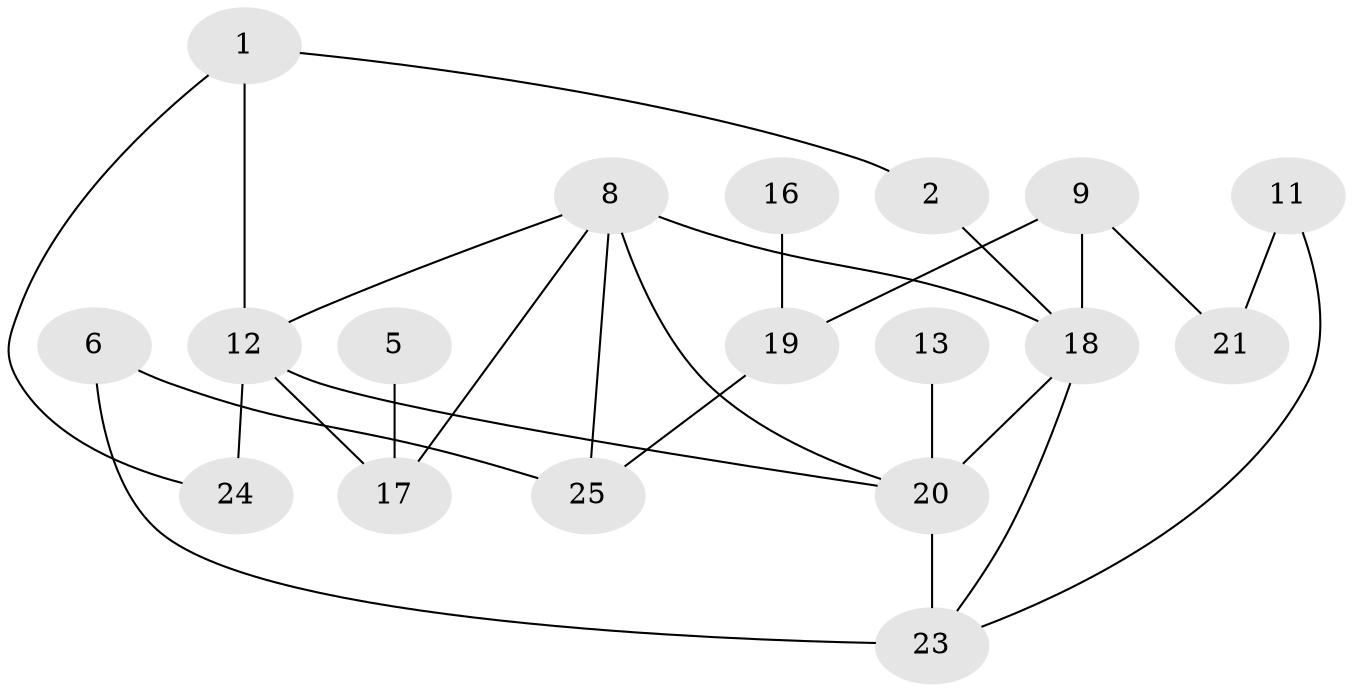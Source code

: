 // original degree distribution, {3: 0.28, 1: 0.18, 2: 0.26, 0: 0.14, 4: 0.12, 5: 0.02}
// Generated by graph-tools (version 1.1) at 2025/49/03/09/25 03:49:05]
// undirected, 18 vertices, 26 edges
graph export_dot {
graph [start="1"]
  node [color=gray90,style=filled];
  1;
  2;
  5;
  6;
  8;
  9;
  11;
  12;
  13;
  16;
  17;
  18;
  19;
  20;
  21;
  23;
  24;
  25;
  1 -- 2 [weight=1.0];
  1 -- 12 [weight=1.0];
  1 -- 24 [weight=1.0];
  2 -- 18 [weight=1.0];
  5 -- 17 [weight=1.0];
  6 -- 23 [weight=1.0];
  6 -- 25 [weight=1.0];
  8 -- 12 [weight=1.0];
  8 -- 17 [weight=1.0];
  8 -- 18 [weight=2.0];
  8 -- 20 [weight=1.0];
  8 -- 25 [weight=1.0];
  9 -- 18 [weight=1.0];
  9 -- 19 [weight=1.0];
  9 -- 21 [weight=1.0];
  11 -- 21 [weight=1.0];
  11 -- 23 [weight=1.0];
  12 -- 17 [weight=1.0];
  12 -- 20 [weight=1.0];
  12 -- 24 [weight=1.0];
  13 -- 20 [weight=1.0];
  16 -- 19 [weight=1.0];
  18 -- 20 [weight=1.0];
  18 -- 23 [weight=1.0];
  19 -- 25 [weight=1.0];
  20 -- 23 [weight=2.0];
}
